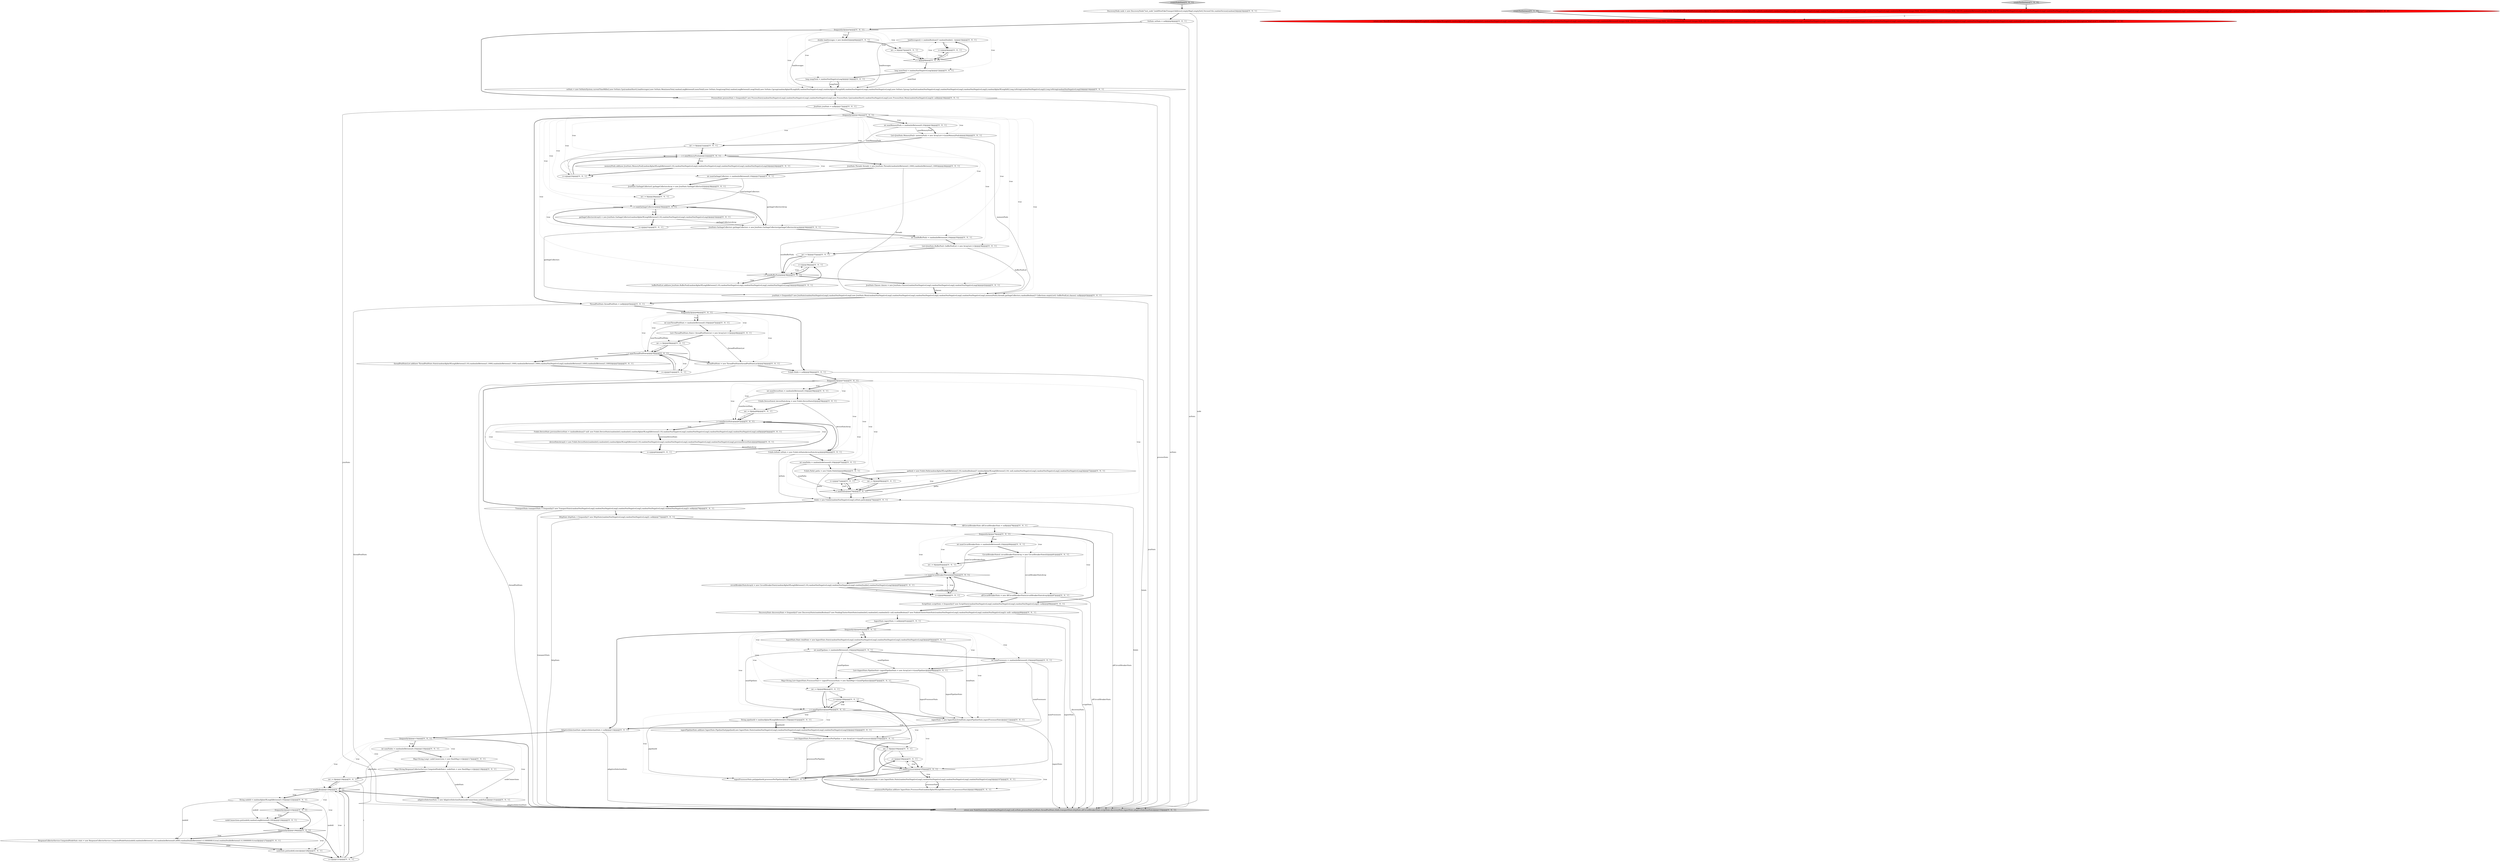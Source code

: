 digraph {
13 [style = filled, label = "i++@@@100@@@['0', '0', '1']", fillcolor = white, shape = ellipse image = "AAA0AAABBB3BBB"];
94 [style = filled, label = "frequently()@@@18@@@['0', '0', '1']", fillcolor = white, shape = diamond image = "AAA0AAABBB3BBB"];
62 [style = filled, label = "int numNodes = randomIntBetween(0,10)@@@116@@@['0', '0', '1']", fillcolor = white, shape = ellipse image = "AAA0AAABBB3BBB"];
39 [style = filled, label = "adaptiveSelectionStats = new AdaptiveSelectionStats(nodeConnections,nodeStats)@@@131@@@['0', '0', '1']", fillcolor = white, shape = ellipse image = "AAA0AAABBB3BBB"];
78 [style = filled, label = "paths(i( = new FsInfo.Path(randomAlphaOfLengthBetween(3,10),randomBoolean()? randomAlphaOfLengthBetween(3,10): null,randomNonNegativeLong(),randomNonNegativeLong(),randomNonNegativeLong())@@@72@@@['0', '0', '1']", fillcolor = white, shape = ellipse image = "AAA0AAABBB3BBB"];
60 [style = filled, label = "i < numDeviceStats@@@61@@@['0', '0', '1']", fillcolor = white, shape = diamond image = "AAA0AAABBB3BBB"];
52 [style = filled, label = "int numBufferPools = randomIntBetween(0,10)@@@35@@@['0', '0', '1']", fillcolor = white, shape = ellipse image = "AAA0AAABBB3BBB"];
110 [style = filled, label = "jvmStats = frequently()? new JvmStats(randomNonNegativeLong(),randomNonNegativeLong(),new JvmStats.Mem(randomNonNegativeLong(),randomNonNegativeLong(),randomNonNegativeLong(),randomNonNegativeLong(),randomNonNegativeLong(),memoryPools),threads,garbageCollectors,randomBoolean()? Collections.emptyList(): bufferPoolList,classes): null@@@43@@@['0', '0', '1']", fillcolor = white, shape = ellipse image = "AAA0AAABBB3BBB"];
76 [style = filled, label = "OsStats osStats = null@@@4@@@['0', '0', '1']", fillcolor = white, shape = ellipse image = "AAA0AAABBB3BBB"];
17 [style = filled, label = "i < 3@@@8@@@['0', '0', '1']", fillcolor = white, shape = diamond image = "AAA0AAABBB3BBB"];
71 [style = filled, label = "ingestStats = new IngestStats(totalStats,ingestPipelineStats,ingestProcessorStats)@@@112@@@['0', '0', '1']", fillcolor = white, shape = ellipse image = "AAA0AAABBB3BBB"];
33 [style = filled, label = "threadPoolStats = new ThreadPoolStats(threadPoolStatsList)@@@54@@@['0', '0', '1']", fillcolor = white, shape = ellipse image = "AAA0AAABBB3BBB"];
23 [style = filled, label = "Map<String,ResponseCollectorService.ComputedNodeStats> nodeStats = new HashMap<>()@@@118@@@['0', '0', '1']", fillcolor = white, shape = ellipse image = "AAA0AAABBB3BBB"];
50 [style = filled, label = "i < numPipelines@@@99@@@['0', '0', '1']", fillcolor = white, shape = diamond image = "AAA0AAABBB3BBB"];
9 [style = filled, label = "int j = 0@@@104@@@['0', '0', '1']", fillcolor = white, shape = ellipse image = "AAA0AAABBB3BBB"];
69 [style = filled, label = "i < numThreadPoolStats@@@50@@@['0', '0', '1']", fillcolor = white, shape = diamond image = "AAA0AAABBB3BBB"];
89 [style = filled, label = "createNodeStats['0', '0', '1']", fillcolor = lightgray, shape = diamond image = "AAA0AAABBB3BBB"];
111 [style = filled, label = "loadAverages(i( = randomBoolean()? randomDouble(): -1@@@10@@@['0', '0', '1']", fillcolor = white, shape = ellipse image = "AAA0AAABBB3BBB"];
74 [style = filled, label = "IngestStats ingestStats = null@@@91@@@['0', '0', '1']", fillcolor = white, shape = ellipse image = "AAA0AAABBB3BBB"];
73 [style = filled, label = "nodeConnections.put(nodeId,randomLongBetween(0,100))@@@124@@@['0', '0', '1']", fillcolor = white, shape = ellipse image = "AAA0AAABBB3BBB"];
4 [style = filled, label = "int i = 0@@@49@@@['0', '0', '1']", fillcolor = white, shape = ellipse image = "AAA0AAABBB3BBB"];
30 [style = filled, label = "JvmStats.Classes classes = new JvmStats.Classes(randomNonNegativeLong(),randomNonNegativeLong(),randomNonNegativeLong())@@@42@@@['0', '0', '1']", fillcolor = white, shape = ellipse image = "AAA0AAABBB3BBB"];
51 [style = filled, label = "JvmStats jvmStats = null@@@17@@@['0', '0', '1']", fillcolor = white, shape = ellipse image = "AAA0AAABBB3BBB"];
67 [style = filled, label = "int i = 0@@@21@@@['0', '0', '1']", fillcolor = white, shape = ellipse image = "AAA0AAABBB3BBB"];
96 [style = filled, label = "CircuitBreakerStats(( circuitBreakerStatsArray = new CircuitBreakerStats((((@@@81@@@['0', '0', '1']", fillcolor = white, shape = ellipse image = "AAA0AAABBB3BBB"];
101 [style = filled, label = "i++@@@121@@@['0', '0', '1']", fillcolor = white, shape = ellipse image = "AAA0AAABBB3BBB"];
91 [style = filled, label = "i++@@@84@@@['0', '0', '1']", fillcolor = white, shape = ellipse image = "AAA0AAABBB3BBB"];
43 [style = filled, label = "int numPaths = randomIntBetween(0,10)@@@67@@@['0', '0', '1']", fillcolor = white, shape = ellipse image = "AAA0AAABBB3BBB"];
6 [style = filled, label = "i++@@@51@@@['0', '0', '1']", fillcolor = white, shape = ellipse image = "AAA0AAABBB3BBB"];
72 [style = filled, label = "frequently()@@@79@@@['0', '0', '1']", fillcolor = white, shape = diamond image = "AAA0AAABBB3BBB"];
38 [style = filled, label = "j++@@@106@@@['0', '0', '1']", fillcolor = white, shape = ellipse image = "AAA0AAABBB3BBB"];
34 [style = filled, label = "bufferPoolList.add(new JvmStats.BufferPool(randomAlphaOfLengthBetween(3,10),randomNonNegativeLong(),randomNonNegativeLong(),randomNonNegativeLong()))@@@40@@@['0', '0', '1']", fillcolor = white, shape = ellipse image = "AAA0AAABBB3BBB"];
103 [style = filled, label = "memoryPools.add(new JvmStats.MemoryPool(randomAlphaOfLengthBetween(3,10),randomNonNegativeLong(),randomNonNegativeLong(),randomNonNegativeLong(),randomNonNegativeLong()))@@@24@@@['0', '0', '1']", fillcolor = white, shape = ellipse image = "AAA0AAABBB3BBB"];
31 [style = filled, label = "i++@@@31@@@['0', '0', '1']", fillcolor = white, shape = ellipse image = "AAA0AAABBB3BBB"];
81 [style = filled, label = "List<IngestStats.ProcessorStat> processorPerPipeline = new ArrayList<>(numProcessors)@@@103@@@['0', '0', '1']", fillcolor = white, shape = ellipse image = "AAA0AAABBB3BBB"];
53 [style = filled, label = "FsInfo.DeviceStats(( deviceStatsArray = new FsInfo.DeviceStats((((@@@59@@@['0', '0', '1']", fillcolor = white, shape = ellipse image = "AAA0AAABBB3BBB"];
3 [style = filled, label = "createTestInstance['0', '1', '0']", fillcolor = lightgray, shape = diamond image = "AAA0AAABBB2BBB"];
47 [style = filled, label = "ingestProcessorStats.put(pipelineId,processorPerPipeline)@@@110@@@['0', '0', '1']", fillcolor = white, shape = ellipse image = "AAA0AAABBB3BBB"];
79 [style = filled, label = "int i = 0@@@69@@@['0', '0', '1']", fillcolor = white, shape = ellipse image = "AAA0AAABBB3BBB"];
49 [style = filled, label = "i < numNodes@@@120@@@['0', '0', '1']", fillcolor = white, shape = diamond image = "AAA0AAABBB3BBB"];
10 [style = filled, label = "int i = 0@@@82@@@['0', '0', '1']", fillcolor = white, shape = ellipse image = "AAA0AAABBB3BBB"];
44 [style = filled, label = "int i = 0@@@98@@@['0', '0', '1']", fillcolor = white, shape = ellipse image = "AAA0AAABBB3BBB"];
56 [style = filled, label = "IngestStats.Stats processorStats = new IngestStats.Stats(randomNonNegativeLong(),randomNonNegativeLong(),randomNonNegativeLong(),randomNonNegativeLong())@@@107@@@['0', '0', '1']", fillcolor = white, shape = ellipse image = "AAA0AAABBB3BBB"];
63 [style = filled, label = "FsInfo.DeviceStats previousDeviceStats = randomBoolean()? null: new FsInfo.DeviceStats(randomInt(),randomInt(),randomAlphaOfLengthBetween(3,10),randomNonNegativeLong(),randomNonNegativeLong(),randomNonNegativeLong(),randomNonNegativeLong(),null)@@@63@@@['0', '0', '1']", fillcolor = white, shape = ellipse image = "AAA0AAABBB3BBB"];
107 [style = filled, label = "i++@@@62@@@['0', '0', '1']", fillcolor = white, shape = ellipse image = "AAA0AAABBB3BBB"];
77 [style = filled, label = "FsInfo fsInfo = null@@@56@@@['0', '0', '1']", fillcolor = white, shape = ellipse image = "AAA0AAABBB3BBB"];
16 [style = filled, label = "processorPerPipeline.add(new IngestStats.ProcessorStat(randomAlphaOfLengthBetween(3,10),processorStats))@@@108@@@['0', '0', '1']", fillcolor = white, shape = ellipse image = "AAA0AAABBB3BBB"];
88 [style = filled, label = "frequently()@@@123@@@['0', '0', '1']", fillcolor = white, shape = diamond image = "AAA0AAABBB3BBB"];
109 [style = filled, label = "String nodeId = randomAlphaOfLengthBetween(3,10)@@@122@@@['0', '0', '1']", fillcolor = white, shape = ellipse image = "AAA0AAABBB3BBB"];
66 [style = filled, label = "ResponseCollectorService.ComputedNodeStats stats = new ResponseCollectorService.ComputedNodeStats(nodeId,randomIntBetween(1,10),randomIntBetween(0,2000),randomDoubleBetween(1.0,10000000.0,true),randomDoubleBetween(1.0,10000000.0,true))@@@127@@@['0', '0', '1']", fillcolor = white, shape = ellipse image = "AAA0AAABBB3BBB"];
7 [style = filled, label = "i++@@@71@@@['0', '0', '1']", fillcolor = white, shape = ellipse image = "AAA0AAABBB3BBB"];
29 [style = filled, label = "int numPipelines = randomIntBetween(0,10)@@@94@@@['0', '0', '1']", fillcolor = white, shape = ellipse image = "AAA0AAABBB3BBB"];
37 [style = filled, label = "threadPoolStatsList.add(new ThreadPoolStats.Stats(randomAlphaOfLengthBetween(3,10),randomIntBetween(1,1000),randomIntBetween(1,1000),randomIntBetween(1,1000),randomNonNegativeLong(),randomIntBetween(1,1000),randomIntBetween(1,1000)))@@@52@@@['0', '0', '1']", fillcolor = white, shape = ellipse image = "AAA0AAABBB3BBB"];
1 [style = filled, label = "return new ShardFollowNodeTaskStatus(randomAlphaOfLength(4),randomAlphaOfLength(4),randomAlphaOfLength(4),randomInt(),randomNonNegativeLong(),randomNonNegativeLong(),randomNonNegativeLong(),randomNonNegativeLong(),randomNonNegativeLong(),randomIntBetween(0,Integer.MAX_VALUE),randomIntBetween(0,Integer.MAX_VALUE),randomIntBetween(0,Integer.MAX_VALUE),randomNonNegativeLong(),randomNonNegativeLong(),randomNonNegativeLong(),randomNonNegativeLong(),randomNonNegativeLong(),randomNonNegativeLong(),randomNonNegativeLong(),randomNonNegativeLong(),randomNonNegativeLong(),randomNonNegativeLong(),randomNonNegativeLong(),randomNonNegativeLong(),randomReadExceptions(),randomLong(),randomBoolean()? new ElasticsearchException(\"fatal error\"): null)@@@3@@@['1', '0', '0']", fillcolor = red, shape = ellipse image = "AAA1AAABBB1BBB"];
102 [style = filled, label = "long memTotal = randomNonNegativeLong()@@@12@@@['0', '0', '1']", fillcolor = white, shape = ellipse image = "AAA0AAABBB3BBB"];
105 [style = filled, label = "int numMemoryPools = randomIntBetween(0,10)@@@19@@@['0', '0', '1']", fillcolor = white, shape = ellipse image = "AAA0AAABBB3BBB"];
92 [style = filled, label = "DiscoveryStats discoveryStats = frequently()? new DiscoveryStats(randomBoolean()? new PendingClusterStateStats(randomInt(),randomInt(),randomInt()): null,randomBoolean()? new PublishClusterStateStats(randomNonNegativeLong(),randomNonNegativeLong(),randomNonNegativeLong()): null): null@@@90@@@['0', '0', '1']", fillcolor = white, shape = ellipse image = "AAA0AAABBB3BBB"];
45 [style = filled, label = "JvmStats.GarbageCollectors garbageCollectors = new JvmStats.GarbageCollectors(garbageCollectorsArray)@@@34@@@['0', '0', '1']", fillcolor = white, shape = ellipse image = "AAA0AAABBB3BBB"];
20 [style = filled, label = "int i = 0@@@7@@@['0', '0', '1']", fillcolor = white, shape = ellipse image = "AAA0AAABBB3BBB"];
41 [style = filled, label = "FsInfo.IoStats ioStats = new FsInfo.IoStats(deviceStatsArray)@@@66@@@['0', '0', '1']", fillcolor = white, shape = ellipse image = "AAA0AAABBB3BBB"];
36 [style = filled, label = "frequently()@@@92@@@['0', '0', '1']", fillcolor = white, shape = diamond image = "AAA0AAABBB3BBB"];
99 [style = filled, label = "int numDeviceStats = randomIntBetween(0,10)@@@58@@@['0', '0', '1']", fillcolor = white, shape = ellipse image = "AAA0AAABBB3BBB"];
25 [style = filled, label = "i < numPaths@@@70@@@['0', '0', '1']", fillcolor = white, shape = diamond image = "AAA0AAABBB3BBB"];
22 [style = filled, label = "ThreadPoolStats threadPoolStats = null@@@45@@@['0', '0', '1']", fillcolor = white, shape = ellipse image = "AAA0AAABBB3BBB"];
64 [style = filled, label = "List<ThreadPoolStats.Stats> threadPoolStatsList = new ArrayList<>()@@@48@@@['0', '0', '1']", fillcolor = white, shape = ellipse image = "AAA0AAABBB3BBB"];
104 [style = filled, label = "allCircuitBreakerStats = new AllCircuitBreakerStats(circuitBreakerStatsArray)@@@87@@@['0', '0', '1']", fillcolor = white, shape = ellipse image = "AAA0AAABBB3BBB"];
115 [style = filled, label = "return new NodeStats(node,randomNonNegativeLong(),null,osStats,processStats,jvmStats,threadPoolStats,fsInfo,transportStats,httpStats,allCircuitBreakerStats,scriptStats,discoveryStats,ingestStats,adaptiveSelectionStats)@@@133@@@['0', '0', '1']", fillcolor = lightgray, shape = ellipse image = "AAA0AAABBB3BBB"];
27 [style = filled, label = "ingestPipelineStats.add(new IngestStats.PipelineStat(pipelineId,new IngestStats.Stats(randomNonNegativeLong(),randomNonNegativeLong(),randomNonNegativeLong(),randomNonNegativeLong())))@@@102@@@['0', '0', '1']", fillcolor = white, shape = ellipse image = "AAA0AAABBB3BBB"];
40 [style = filled, label = "double loadAverages = new double((((@@@6@@@['0', '0', '1']", fillcolor = white, shape = ellipse image = "AAA0AAABBB3BBB"];
97 [style = filled, label = "circuitBreakerStatsArray(i( = new CircuitBreakerStats(randomAlphaOfLengthBetween(3,10),randomNonNegativeLong(),randomNonNegativeLong(),randomDouble(),randomNonNegativeLong())@@@85@@@['0', '0', '1']", fillcolor = white, shape = ellipse image = "AAA0AAABBB3BBB"];
5 [style = filled, label = "frequently()@@@46@@@['0', '0', '1']", fillcolor = white, shape = diamond image = "AAA0AAABBB3BBB"];
83 [style = filled, label = "List<JvmStats.BufferPool> bufferPoolList = new ArrayList<>()@@@36@@@['0', '0', '1']", fillcolor = white, shape = ellipse image = "AAA0AAABBB3BBB"];
90 [style = filled, label = "i < numCircuitBreakerStats@@@83@@@['0', '0', '1']", fillcolor = white, shape = diamond image = "AAA0AAABBB3BBB"];
68 [style = filled, label = "deviceStatsArray(i( = new FsInfo.DeviceStats(randomInt(),randomInt(),randomAlphaOfLengthBetween(3,10),randomNonNegativeLong(),randomNonNegativeLong(),randomNonNegativeLong(),randomNonNegativeLong(),previousDeviceStats)@@@64@@@['0', '0', '1']", fillcolor = white, shape = ellipse image = "AAA0AAABBB3BBB"];
112 [style = filled, label = "DiscoveryNode node = new DiscoveryNode(\"test_node\",buildNewFakeTransportAddress(),emptyMap(),emptySet(),VersionUtils.randomVersion(random()))@@@3@@@['0', '0', '1']", fillcolor = white, shape = ellipse image = "AAA0AAABBB3BBB"];
54 [style = filled, label = "fsInfo = new FsInfo(randomNonNegativeLong(),ioStats,paths)@@@74@@@['0', '0', '1']", fillcolor = white, shape = ellipse image = "AAA0AAABBB3BBB"];
19 [style = filled, label = "int numCircuitBreakerStats = randomIntBetween(0,10)@@@80@@@['0', '0', '1']", fillcolor = white, shape = ellipse image = "AAA0AAABBB3BBB"];
86 [style = filled, label = "JvmStats.GarbageCollector(( garbageCollectorsArray = new JvmStats.GarbageCollector((((@@@28@@@['0', '0', '1']", fillcolor = white, shape = ellipse image = "AAA0AAABBB3BBB"];
61 [style = filled, label = "i++@@@39@@@['0', '0', '1']", fillcolor = white, shape = ellipse image = "AAA0AAABBB3BBB"];
84 [style = filled, label = "frequently()@@@126@@@['0', '0', '1']", fillcolor = white, shape = diamond image = "AAA0AAABBB3BBB"];
42 [style = filled, label = "i++@@@9@@@['0', '0', '1']", fillcolor = white, shape = ellipse image = "AAA0AAABBB3BBB"];
100 [style = filled, label = "int numProcessors = randomIntBetween(0,10)@@@95@@@['0', '0', '1']", fillcolor = white, shape = ellipse image = "AAA0AAABBB3BBB"];
87 [style = filled, label = "j < numProcessors@@@105@@@['0', '0', '1']", fillcolor = white, shape = diamond image = "AAA0AAABBB3BBB"];
113 [style = filled, label = "long swapTotal = randomNonNegativeLong()@@@13@@@['0', '0', '1']", fillcolor = white, shape = ellipse image = "AAA0AAABBB3BBB"];
21 [style = filled, label = "ProcessStats processStats = frequently()? new ProcessStats(randomNonNegativeLong(),randomNonNegativeLong(),randomNonNegativeLong(),new ProcessStats.Cpu(randomShort(),randomNonNegativeLong()),new ProcessStats.Mem(randomNonNegativeLong())): null@@@16@@@['0', '0', '1']", fillcolor = white, shape = ellipse image = "AAA0AAABBB3BBB"];
8 [style = filled, label = "HttpStats httpStats = frequently()? new HttpStats(randomNonNegativeLong(),randomNonNegativeLong()): null@@@77@@@['0', '0', '1']", fillcolor = white, shape = ellipse image = "AAA0AAABBB3BBB"];
85 [style = filled, label = "List<IngestStats.PipelineStat> ingestPipelineStats = new ArrayList<>(numPipelines)@@@96@@@['0', '0', '1']", fillcolor = white, shape = ellipse image = "AAA0AAABBB3BBB"];
82 [style = filled, label = "List<JvmStats.MemoryPool> memoryPools = new ArrayList<>(numMemoryPools)@@@20@@@['0', '0', '1']", fillcolor = white, shape = ellipse image = "AAA0AAABBB3BBB"];
11 [style = filled, label = "i < numGarbageCollectors@@@30@@@['0', '0', '1']", fillcolor = white, shape = diamond image = "AAA0AAABBB3BBB"];
70 [style = filled, label = "i < numBufferPools@@@38@@@['0', '0', '1']", fillcolor = white, shape = diamond image = "AAA0AAABBB3BBB"];
106 [style = filled, label = "Map<String,Long> nodeConnections = new HashMap<>()@@@117@@@['0', '0', '1']", fillcolor = white, shape = ellipse image = "AAA0AAABBB3BBB"];
0 [style = filled, label = "createTestInstance['1', '0', '0']", fillcolor = lightgray, shape = diamond image = "AAA0AAABBB1BBB"];
32 [style = filled, label = "JvmStats.Threads threads = new JvmStats.Threads(randomIntBetween(1,1000),randomIntBetween(1,1000))@@@26@@@['0', '0', '1']", fillcolor = white, shape = ellipse image = "AAA0AAABBB3BBB"];
59 [style = filled, label = "garbageCollectorsArray(i( = new JvmStats.GarbageCollector(randomAlphaOfLengthBetween(3,10),randomNonNegativeLong(),randomNonNegativeLong())@@@32@@@['0', '0', '1']", fillcolor = white, shape = ellipse image = "AAA0AAABBB3BBB"];
80 [style = filled, label = "String pipelineId = randomAlphaOfLengthBetween(3,10)@@@101@@@['0', '0', '1']", fillcolor = white, shape = ellipse image = "AAA0AAABBB3BBB"];
108 [style = filled, label = "Map<String,List<IngestStats.ProcessorStat>> ingestProcessorStats = new HashMap<>(numPipelines)@@@97@@@['0', '0', '1']", fillcolor = white, shape = ellipse image = "AAA0AAABBB3BBB"];
55 [style = filled, label = "i < numMemoryPools@@@22@@@['0', '0', '1']", fillcolor = white, shape = diamond image = "AAA0AAABBB3BBB"];
2 [style = filled, label = "return new ShardFollowNodeTaskStatus(randomAlphaOfLength(4),randomAlphaOfLength(4),randomAlphaOfLength(4),randomInt(),randomNonNegativeLong(),randomNonNegativeLong(),randomNonNegativeLong(),randomNonNegativeLong(),randomNonNegativeLong(),randomIntBetween(0,Integer.MAX_VALUE),randomIntBetween(0,Integer.MAX_VALUE),randomIntBetween(0,Integer.MAX_VALUE),randomNonNegativeLong(),randomNonNegativeLong(),randomNonNegativeLong(),randomNonNegativeLong(),randomNonNegativeLong(),randomNonNegativeLong(),randomNonNegativeLong(),randomNonNegativeLong(),randomNonNegativeLong(),randomNonNegativeLong(),randomNonNegativeLong(),randomNonNegativeLong(),randomNonNegativeLong(),randomReadExceptions(),randomLong(),randomBoolean()? new ElasticsearchException(\"fatal error\"): null)@@@3@@@['0', '1', '0']", fillcolor = red, shape = ellipse image = "AAA1AAABBB2BBB"];
28 [style = filled, label = "ScriptStats scriptStats = frequently()? new ScriptStats(randomNonNegativeLong(),randomNonNegativeLong(),randomNonNegativeLong()): null@@@89@@@['0', '0', '1']", fillcolor = white, shape = ellipse image = "AAA0AAABBB3BBB"];
57 [style = filled, label = "int numGarbageCollectors = randomIntBetween(0,10)@@@27@@@['0', '0', '1']", fillcolor = white, shape = ellipse image = "AAA0AAABBB3BBB"];
26 [style = filled, label = "TransportStats transportStats = frequently()? new TransportStats(randomNonNegativeLong(),randomNonNegativeLong(),randomNonNegativeLong(),randomNonNegativeLong(),randomNonNegativeLong()): null@@@76@@@['0', '0', '1']", fillcolor = white, shape = ellipse image = "AAA0AAABBB3BBB"];
93 [style = filled, label = "int i = 0@@@37@@@['0', '0', '1']", fillcolor = white, shape = ellipse image = "AAA0AAABBB3BBB"];
48 [style = filled, label = "AdaptiveSelectionStats adaptiveSelectionStats = null@@@114@@@['0', '0', '1']", fillcolor = white, shape = ellipse image = "AAA0AAABBB3BBB"];
24 [style = filled, label = "int numThreadPoolStats = randomIntBetween(0,10)@@@47@@@['0', '0', '1']", fillcolor = white, shape = ellipse image = "AAA0AAABBB3BBB"];
75 [style = filled, label = "osStats = new OsStats(System.currentTimeMillis(),new OsStats.Cpu(randomShort(),loadAverages),new OsStats.Mem(memTotal,randomLongBetween(0,memTotal)),new OsStats.Swap(swapTotal,randomLongBetween(0,swapTotal)),new OsStats.Cgroup(randomAlphaOfLength(8),randomNonNegativeLong(),randomAlphaOfLength(8),randomNonNegativeLong(),randomNonNegativeLong(),new OsStats.Cgroup.CpuStat(randomNonNegativeLong(),randomNonNegativeLong(),randomNonNegativeLong()),randomAlphaOfLength(8),Long.toString(randomNonNegativeLong()),Long.toString(randomNonNegativeLong())))@@@14@@@['0', '0', '1']", fillcolor = white, shape = ellipse image = "AAA0AAABBB3BBB"];
114 [style = filled, label = "nodeStats.put(nodeId,stats)@@@128@@@['0', '0', '1']", fillcolor = white, shape = ellipse image = "AAA0AAABBB3BBB"];
46 [style = filled, label = "int i = 0@@@119@@@['0', '0', '1']", fillcolor = white, shape = ellipse image = "AAA0AAABBB3BBB"];
65 [style = filled, label = "frequently()@@@5@@@['0', '0', '1']", fillcolor = white, shape = diamond image = "AAA0AAABBB3BBB"];
95 [style = filled, label = "int i = 0@@@29@@@['0', '0', '1']", fillcolor = white, shape = ellipse image = "AAA0AAABBB3BBB"];
14 [style = filled, label = "IngestStats.Stats totalStats = new IngestStats.Stats(randomNonNegativeLong(),randomNonNegativeLong(),randomNonNegativeLong(),randomNonNegativeLong())@@@93@@@['0', '0', '1']", fillcolor = white, shape = ellipse image = "AAA0AAABBB3BBB"];
12 [style = filled, label = "FsInfo.Path(( paths = new FsInfo.Path((((@@@68@@@['0', '0', '1']", fillcolor = white, shape = ellipse image = "AAA0AAABBB3BBB"];
35 [style = filled, label = "AllCircuitBreakerStats allCircuitBreakerStats = null@@@78@@@['0', '0', '1']", fillcolor = white, shape = ellipse image = "AAA0AAABBB3BBB"];
15 [style = filled, label = "frequently()@@@115@@@['0', '0', '1']", fillcolor = white, shape = diamond image = "AAA0AAABBB3BBB"];
98 [style = filled, label = "frequently()@@@57@@@['0', '0', '1']", fillcolor = white, shape = diamond image = "AAA0AAABBB3BBB"];
58 [style = filled, label = "i++@@@23@@@['0', '0', '1']", fillcolor = white, shape = ellipse image = "AAA0AAABBB3BBB"];
18 [style = filled, label = "int i = 0@@@60@@@['0', '0', '1']", fillcolor = white, shape = ellipse image = "AAA0AAABBB3BBB"];
86->95 [style = bold, label=""];
55->103 [style = bold, label=""];
94->70 [style = dotted, label="true"];
94->82 [style = dotted, label="true"];
98->18 [style = dotted, label="true"];
98->41 [style = dotted, label="true"];
27->81 [style = bold, label=""];
34->61 [style = bold, label=""];
17->102 [style = bold, label=""];
96->104 [style = solid, label="circuitBreakerStatsArray"];
15->106 [style = dotted, label="true"];
21->51 [style = bold, label=""];
77->115 [style = solid, label="fsInfo"];
84->101 [style = bold, label=""];
106->23 [style = bold, label=""];
9->38 [style = solid, label="j"];
76->115 [style = solid, label="osStats"];
98->99 [style = dotted, label="true"];
99->53 [style = bold, label=""];
85->108 [style = bold, label=""];
50->80 [style = bold, label=""];
90->91 [style = dotted, label="true"];
59->31 [style = bold, label=""];
28->92 [style = bold, label=""];
65->20 [style = dotted, label="true"];
71->48 [style = bold, label=""];
40->20 [style = bold, label=""];
65->75 [style = dotted, label="true"];
6->69 [style = bold, label=""];
56->16 [style = solid, label="processorStats"];
39->115 [style = bold, label=""];
114->101 [style = bold, label=""];
85->71 [style = solid, label="ingestPipelineStats"];
66->114 [style = bold, label=""];
20->17 [style = solid, label="i"];
74->115 [style = solid, label="ingestStats"];
84->114 [style = dotted, label="true"];
50->27 [style = dotted, label="true"];
5->24 [style = dotted, label="true"];
24->64 [style = bold, label=""];
82->67 [style = bold, label=""];
75->21 [style = bold, label=""];
57->86 [style = bold, label=""];
78->7 [style = bold, label=""];
9->87 [style = bold, label=""];
49->39 [style = bold, label=""];
109->66 [style = solid, label="nodeId"];
82->110 [style = solid, label="memoryPools"];
94->57 [style = dotted, label="true"];
83->93 [style = bold, label=""];
104->115 [style = solid, label="allCircuitBreakerStats"];
11->31 [style = dotted, label="true"];
52->83 [style = bold, label=""];
29->108 [style = solid, label="numPipelines"];
109->114 [style = solid, label="nodeId"];
87->56 [style = dotted, label="true"];
60->63 [style = bold, label=""];
110->115 [style = solid, label="jvmStats"];
103->58 [style = bold, label=""];
96->10 [style = bold, label=""];
29->50 [style = solid, label="numPipelines"];
49->101 [style = dotted, label="true"];
25->78 [style = dotted, label="true"];
90->104 [style = bold, label=""];
72->10 [style = dotted, label="true"];
46->49 [style = solid, label="i"];
102->75 [style = solid, label="memTotal"];
94->45 [style = dotted, label="true"];
95->11 [style = solid, label="i"];
54->26 [style = bold, label=""];
107->60 [style = bold, label=""];
67->58 [style = solid, label="i"];
91->90 [style = solid, label="i"];
36->14 [style = dotted, label="true"];
24->69 [style = solid, label="numThreadPoolStats"];
39->115 [style = solid, label="adaptiveSelectionStats"];
94->22 [style = bold, label=""];
83->110 [style = solid, label="bufferPoolList"];
72->104 [style = dotted, label="true"];
98->43 [style = dotted, label="true"];
109->88 [style = bold, label=""];
50->80 [style = dotted, label="true"];
94->86 [style = dotted, label="true"];
94->30 [style = dotted, label="true"];
41->54 [style = solid, label="ioStats"];
22->115 [style = solid, label="threadPoolStats"];
11->59 [style = dotted, label="true"];
72->90 [style = dotted, label="true"];
94->11 [style = dotted, label="true"];
32->110 [style = solid, label="threads"];
80->47 [style = solid, label="pipelineId"];
17->111 [style = bold, label=""];
13->50 [style = solid, label="i"];
107->60 [style = solid, label="i"];
79->25 [style = solid, label="i"];
44->50 [style = bold, label=""];
23->39 [style = solid, label="nodeStats"];
5->33 [style = dotted, label="true"];
97->91 [style = bold, label=""];
94->32 [style = dotted, label="true"];
60->41 [style = bold, label=""];
98->99 [style = bold, label=""];
73->84 [style = bold, label=""];
26->115 [style = solid, label="transportStats"];
36->14 [style = bold, label=""];
51->94 [style = bold, label=""];
38->87 [style = bold, label=""];
22->5 [style = bold, label=""];
105->82 [style = solid, label="numMemoryPools"];
31->11 [style = bold, label=""];
33->115 [style = solid, label="threadPoolStats"];
19->96 [style = bold, label=""];
109->73 [style = solid, label="nodeId"];
98->26 [style = bold, label=""];
94->55 [style = dotted, label="true"];
5->4 [style = dotted, label="true"];
68->41 [style = solid, label="deviceStatsArray"];
93->70 [style = bold, label=""];
29->100 [style = bold, label=""];
43->25 [style = solid, label="numPaths"];
3->2 [style = bold, label=""];
15->115 [style = bold, label=""];
43->12 [style = bold, label=""];
36->44 [style = dotted, label="true"];
50->9 [style = dotted, label="true"];
40->75 [style = solid, label="loadAverages"];
100->85 [style = bold, label=""];
62->106 [style = bold, label=""];
94->105 [style = bold, label=""];
49->109 [style = bold, label=""];
68->107 [style = bold, label=""];
105->82 [style = bold, label=""];
56->16 [style = bold, label=""];
51->115 [style = solid, label="jvmStats"];
61->70 [style = solid, label="i"];
84->66 [style = bold, label=""];
25->78 [style = bold, label=""];
108->44 [style = bold, label=""];
61->70 [style = bold, label=""];
55->32 [style = bold, label=""];
112->76 [style = bold, label=""];
69->37 [style = bold, label=""];
59->31 [style = solid, label="i"];
94->93 [style = dotted, label="true"];
98->25 [style = dotted, label="true"];
45->52 [style = bold, label=""];
41->43 [style = bold, label=""];
66->114 [style = solid, label="stats"];
71->115 [style = solid, label="ingestStats"];
94->67 [style = dotted, label="true"];
49->109 [style = dotted, label="true"];
65->17 [style = dotted, label="true"];
88->84 [style = bold, label=""];
89->112 [style = bold, label=""];
91->90 [style = bold, label=""];
10->90 [style = solid, label="i"];
97->104 [style = solid, label="circuitBreakerStatsArray"];
90->97 [style = bold, label=""];
80->27 [style = bold, label=""];
92->74 [style = bold, label=""];
69->6 [style = dotted, label="true"];
65->40 [style = bold, label=""];
11->59 [style = bold, label=""];
75->115 [style = solid, label="osStats"];
99->60 [style = solid, label="numDeviceStats"];
12->79 [style = bold, label=""];
108->71 [style = solid, label="ingestProcessorStats"];
65->40 [style = dotted, label="true"];
55->58 [style = dotted, label="true"];
81->9 [style = bold, label=""];
92->115 [style = solid, label="discoveryStats"];
94->95 [style = dotted, label="true"];
69->37 [style = dotted, label="true"];
36->29 [style = dotted, label="true"];
50->87 [style = dotted, label="true"];
5->69 [style = dotted, label="true"];
30->110 [style = solid, label="classes"];
58->55 [style = solid, label="i"];
70->34 [style = bold, label=""];
59->45 [style = solid, label="garbageCollectorsArray"];
12->54 [style = solid, label="paths"];
106->39 [style = solid, label="nodeConnections"];
63->68 [style = solid, label="previousDeviceStats"];
18->60 [style = bold, label=""];
98->54 [style = dotted, label="true"];
87->38 [style = dotted, label="true"];
26->8 [style = bold, label=""];
32->57 [style = bold, label=""];
36->85 [style = dotted, label="true"];
50->81 [style = dotted, label="true"];
80->27 [style = solid, label="pipelineId"];
47->13 [style = bold, label=""];
8->35 [style = bold, label=""];
65->21 [style = bold, label=""];
93->70 [style = solid, label="i"];
64->33 [style = solid, label="threadPoolStatsList"];
98->79 [style = dotted, label="true"];
79->25 [style = bold, label=""];
25->7 [style = dotted, label="true"];
13->50 [style = bold, label=""];
36->71 [style = dotted, label="true"];
4->6 [style = solid, label="i"];
8->115 [style = solid, label="httpStats"];
49->88 [style = dotted, label="true"];
62->49 [style = solid, label="numNodes"];
46->101 [style = solid, label="i"];
14->71 [style = solid, label="totalStats"];
60->107 [style = dotted, label="true"];
113->75 [style = bold, label=""];
9->87 [style = solid, label="j"];
87->16 [style = dotted, label="true"];
65->102 [style = dotted, label="true"];
70->30 [style = bold, label=""];
17->42 [style = dotted, label="true"];
50->13 [style = dotted, label="true"];
0->1 [style = bold, label=""];
5->24 [style = bold, label=""];
49->84 [style = dotted, label="true"];
28->115 [style = solid, label="scriptStats"];
72->28 [style = bold, label=""];
6->69 [style = solid, label="i"];
14->29 [style = bold, label=""];
110->22 [style = bold, label=""];
98->12 [style = dotted, label="true"];
4->69 [style = bold, label=""];
87->47 [style = bold, label=""];
4->69 [style = solid, label="i"];
98->53 [style = dotted, label="true"];
50->71 [style = bold, label=""];
15->23 [style = dotted, label="true"];
64->4 [style = bold, label=""];
42->17 [style = solid, label="i"];
84->66 [style = dotted, label="true"];
19->90 [style = solid, label="numCircuitBreakerStats"];
70->34 [style = dotted, label="true"];
25->54 [style = bold, label=""];
21->115 [style = solid, label="processStats"];
112->115 [style = solid, label="node"];
93->61 [style = solid, label="i"];
100->87 [style = solid, label="numProcessors"];
98->60 [style = dotted, label="true"];
36->50 [style = dotted, label="true"];
111->75 [style = solid, label="loadAverages"];
81->47 [style = solid, label="processorPerPipeline"];
95->11 [style = bold, label=""];
72->96 [style = dotted, label="true"];
72->19 [style = bold, label=""];
31->11 [style = solid, label="i"];
20->17 [style = bold, label=""];
44->13 [style = solid, label="i"];
94->52 [style = dotted, label="true"];
36->100 [style = dotted, label="true"];
100->81 [style = solid, label="numProcessors"];
15->39 [style = dotted, label="true"];
53->18 [style = bold, label=""];
5->77 [style = bold, label=""];
42->17 [style = bold, label=""];
46->49 [style = bold, label=""];
5->64 [style = dotted, label="true"];
11->45 [style = bold, label=""];
97->91 [style = solid, label="i"];
111->42 [style = solid, label="i"];
23->46 [style = bold, label=""];
30->110 [style = bold, label=""];
74->36 [style = bold, label=""];
67->55 [style = solid, label="i"];
15->62 [style = bold, label=""];
78->54 [style = solid, label="paths"];
35->115 [style = solid, label="allCircuitBreakerStats"];
60->68 [style = dotted, label="true"];
88->73 [style = dotted, label="true"];
102->113 [style = bold, label=""];
58->55 [style = bold, label=""];
54->115 [style = solid, label="fsInfo"];
37->6 [style = bold, label=""];
86->45 [style = solid, label="garbageCollectorsArray"];
94->105 [style = dotted, label="true"];
55->103 [style = dotted, label="true"];
50->47 [style = dotted, label="true"];
101->49 [style = solid, label="i"];
7->25 [style = solid, label="i"];
15->46 [style = dotted, label="true"];
45->110 [style = solid, label="garbageCollectors"];
87->56 [style = bold, label=""];
65->113 [style = dotted, label="true"];
10->90 [style = bold, label=""];
104->28 [style = bold, label=""];
94->83 [style = dotted, label="true"];
29->85 [style = solid, label="numPipelines"];
70->61 [style = dotted, label="true"];
67->55 [style = bold, label=""];
38->87 [style = solid, label="j"];
48->115 [style = solid, label="adaptiveSelectionStats"];
94->110 [style = dotted, label="true"];
69->33 [style = bold, label=""];
60->63 [style = dotted, label="true"];
63->68 [style = bold, label=""];
68->107 [style = solid, label="i"];
18->60 [style = solid, label="i"];
72->19 [style = dotted, label="true"];
52->70 [style = solid, label="numBufferPools"];
44->50 [style = solid, label="i"];
15->62 [style = dotted, label="true"];
53->41 [style = solid, label="deviceStatsArray"];
77->98 [style = bold, label=""];
36->48 [style = bold, label=""];
101->49 [style = bold, label=""];
76->65 [style = bold, label=""];
48->15 [style = bold, label=""];
35->72 [style = bold, label=""];
36->108 [style = dotted, label="true"];
33->77 [style = bold, label=""];
7->25 [style = bold, label=""];
78->7 [style = solid, label="i"];
15->49 [style = dotted, label="true"];
90->97 [style = dotted, label="true"];
1->2 [style = dashed, label="0"];
57->11 [style = solid, label="numGarbageCollectors"];
17->111 [style = dotted, label="true"];
88->73 [style = bold, label=""];
105->55 [style = solid, label="numMemoryPools"];
16->38 [style = bold, label=""];
113->75 [style = solid, label="swapTotal"];
111->42 [style = bold, label=""];
}
